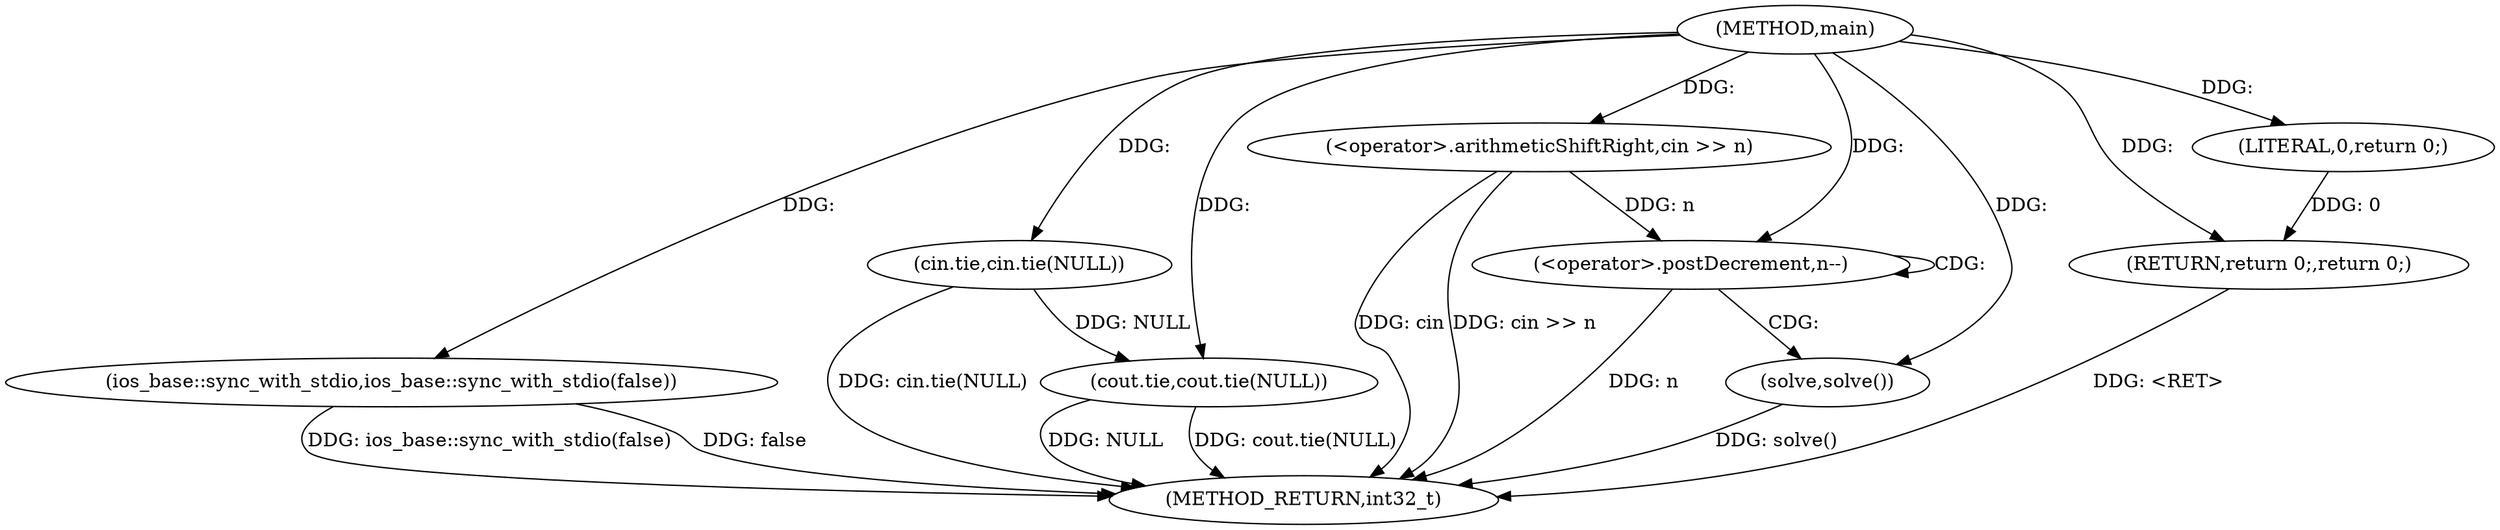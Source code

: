 digraph "main" {  
"1000151" [label = "(METHOD,main)" ]
"1000169" [label = "(METHOD_RETURN,int32_t)" ]
"1000153" [label = "(ios_base::sync_with_stdio,ios_base::sync_with_stdio(false))" ]
"1000155" [label = "(cin.tie,cin.tie(NULL))" ]
"1000157" [label = "(cout.tie,cout.tie(NULL))" ]
"1000160" [label = "(<operator>.arithmeticShiftRight,cin >> n)" ]
"1000167" [label = "(RETURN,return 0;,return 0;)" ]
"1000164" [label = "(<operator>.postDecrement,n--)" ]
"1000166" [label = "(solve,solve())" ]
"1000168" [label = "(LITERAL,0,return 0;)" ]
  "1000153" -> "1000169"  [ label = "DDG: ios_base::sync_with_stdio(false)"] 
  "1000155" -> "1000169"  [ label = "DDG: cin.tie(NULL)"] 
  "1000157" -> "1000169"  [ label = "DDG: NULL"] 
  "1000157" -> "1000169"  [ label = "DDG: cout.tie(NULL)"] 
  "1000160" -> "1000169"  [ label = "DDG: cin >> n"] 
  "1000164" -> "1000169"  [ label = "DDG: n"] 
  "1000166" -> "1000169"  [ label = "DDG: solve()"] 
  "1000167" -> "1000169"  [ label = "DDG: <RET>"] 
  "1000153" -> "1000169"  [ label = "DDG: false"] 
  "1000160" -> "1000169"  [ label = "DDG: cin"] 
  "1000168" -> "1000167"  [ label = "DDG: 0"] 
  "1000151" -> "1000167"  [ label = "DDG: "] 
  "1000151" -> "1000153"  [ label = "DDG: "] 
  "1000151" -> "1000155"  [ label = "DDG: "] 
  "1000155" -> "1000157"  [ label = "DDG: NULL"] 
  "1000151" -> "1000157"  [ label = "DDG: "] 
  "1000151" -> "1000160"  [ label = "DDG: "] 
  "1000151" -> "1000166"  [ label = "DDG: "] 
  "1000151" -> "1000168"  [ label = "DDG: "] 
  "1000160" -> "1000164"  [ label = "DDG: n"] 
  "1000151" -> "1000164"  [ label = "DDG: "] 
  "1000164" -> "1000164"  [ label = "CDG: "] 
  "1000164" -> "1000166"  [ label = "CDG: "] 
}
